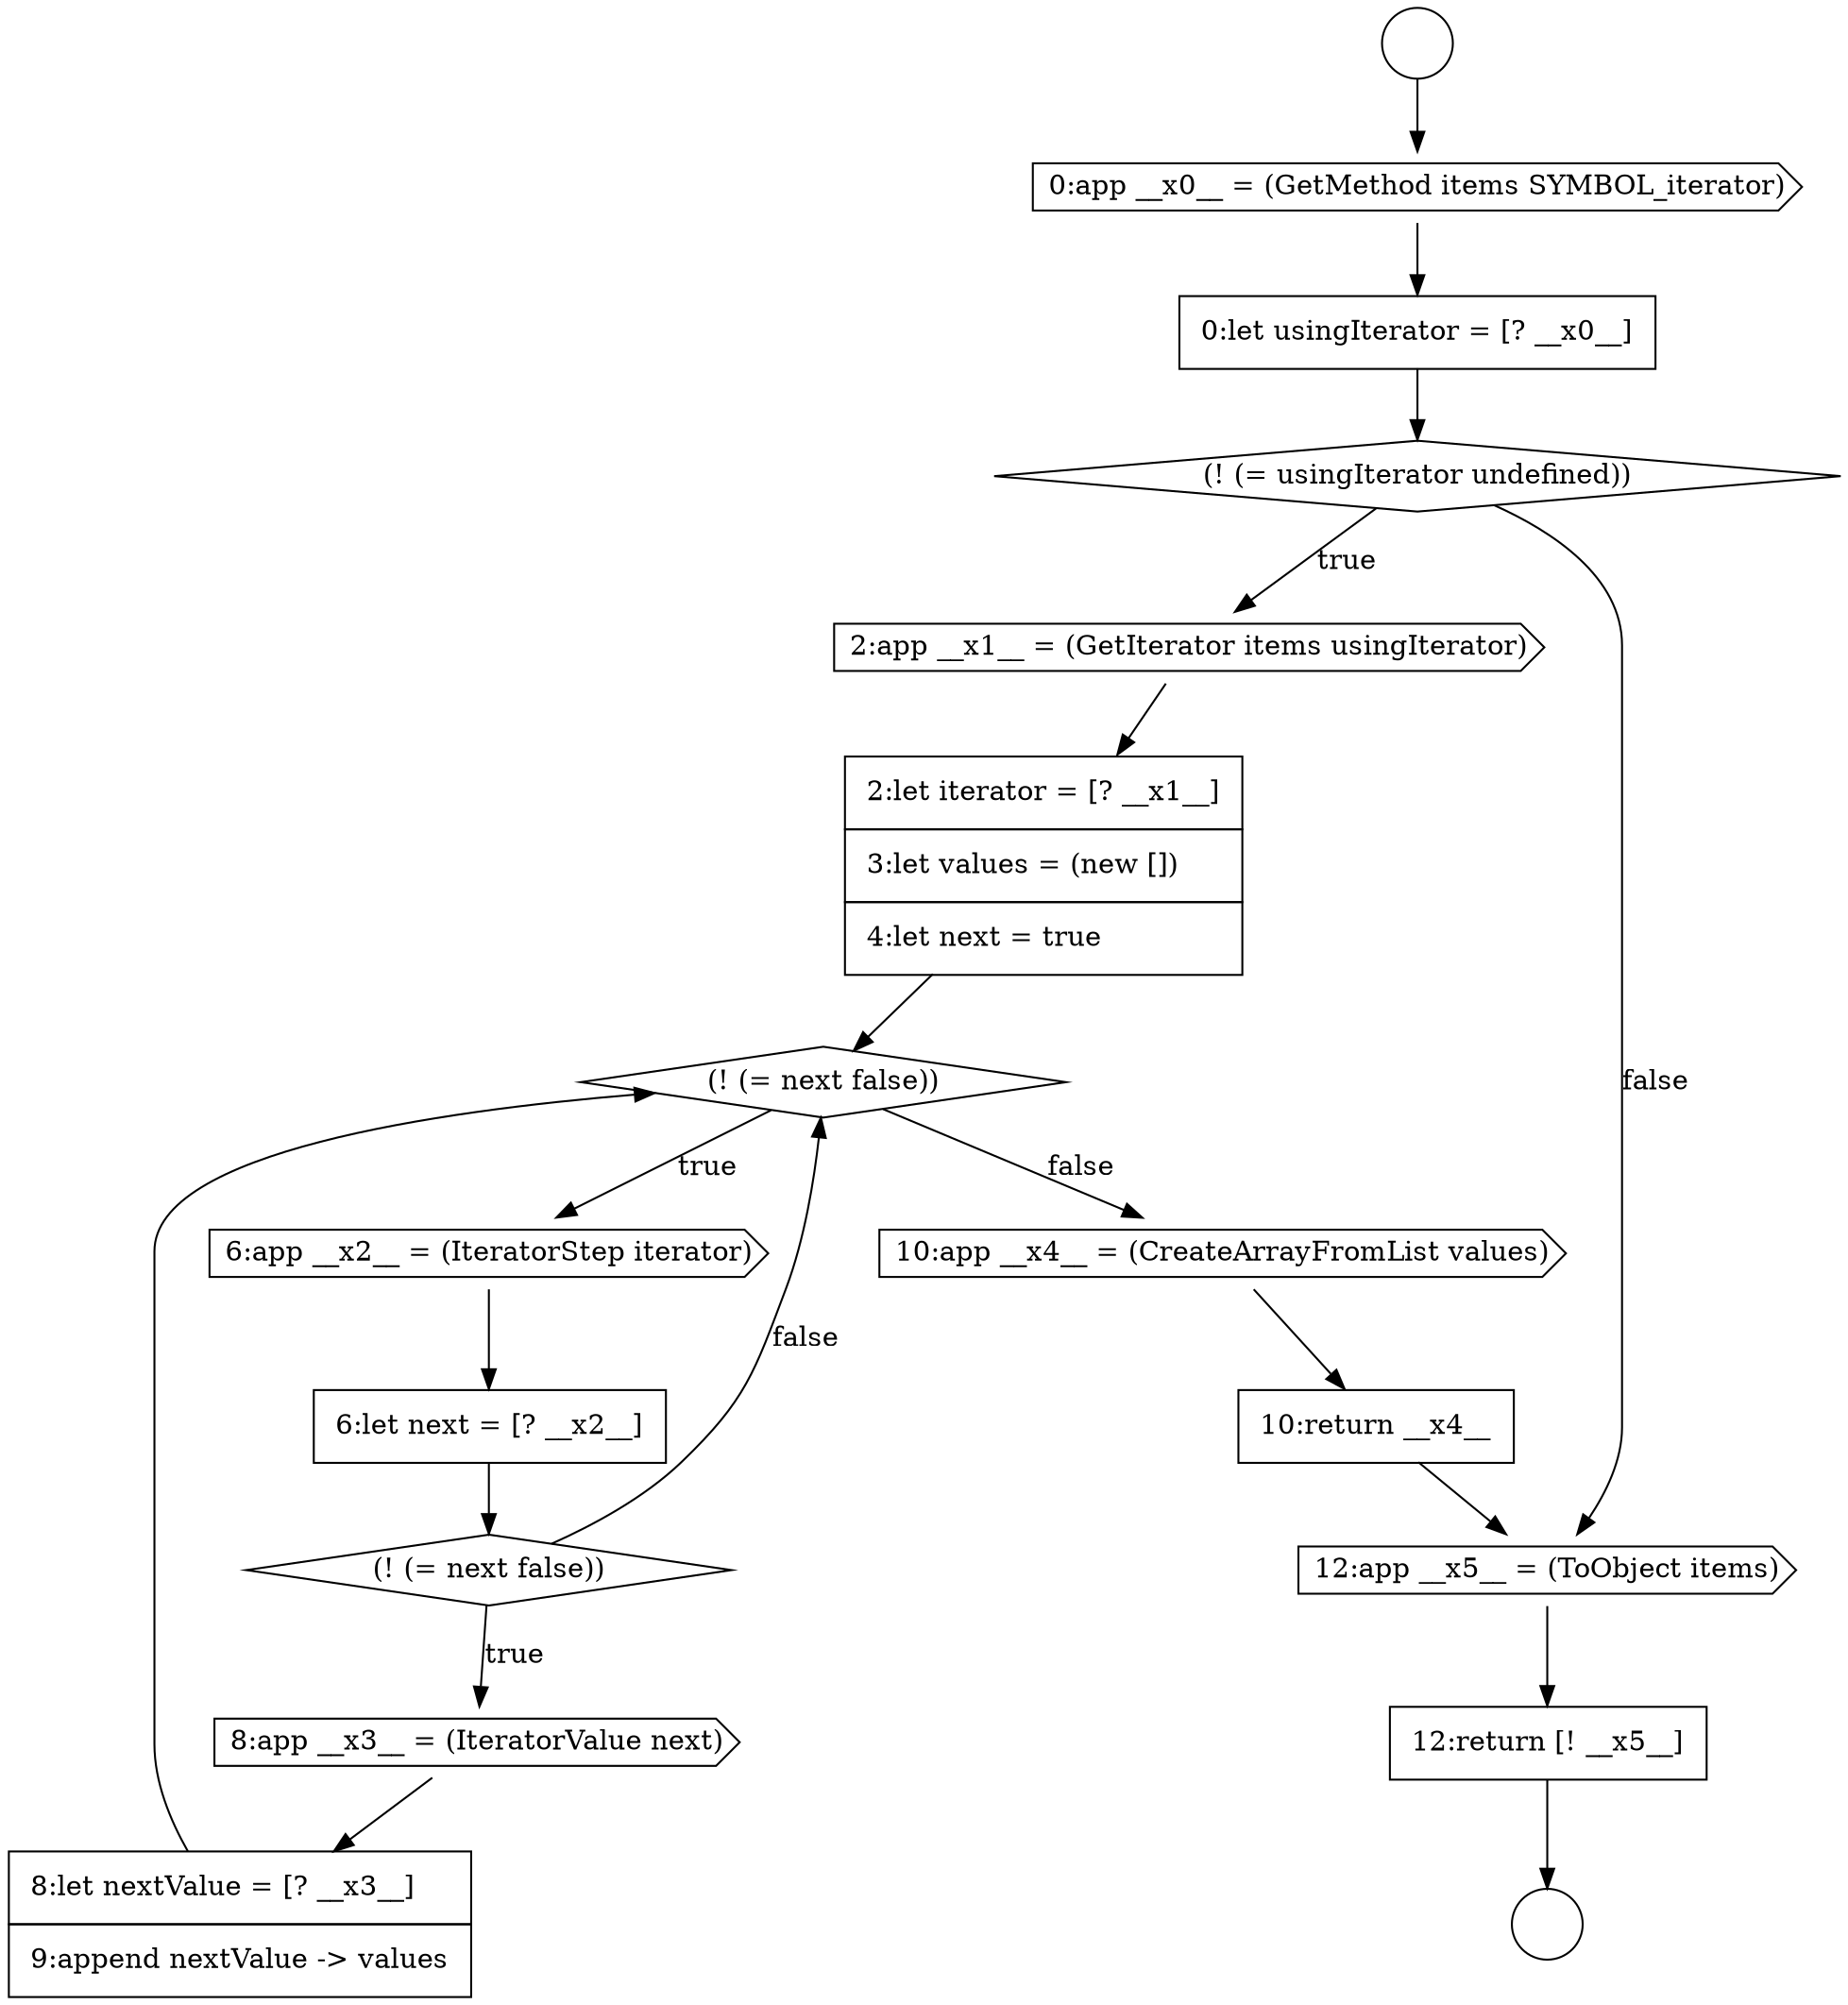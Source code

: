 digraph {
  node0 [shape=circle label=" " color="black" fillcolor="white" style=filled]
  node5 [shape=cds, label=<<font color="black">2:app __x1__ = (GetIterator items usingIterator)</font>> color="black" fillcolor="white" style=filled]
  node10 [shape=diamond, label=<<font color="black">(! (= next false))</font>> color="black" fillcolor="white" style=filled]
  node14 [shape=none, margin=0, label=<<font color="black">
    <table border="0" cellborder="1" cellspacing="0" cellpadding="10">
      <tr><td align="left">10:return __x4__</td></tr>
    </table>
  </font>> color="black" fillcolor="white" style=filled]
  node1 [shape=circle label=" " color="black" fillcolor="white" style=filled]
  node6 [shape=none, margin=0, label=<<font color="black">
    <table border="0" cellborder="1" cellspacing="0" cellpadding="10">
      <tr><td align="left">2:let iterator = [? __x1__]</td></tr>
      <tr><td align="left">3:let values = (new [])</td></tr>
      <tr><td align="left">4:let next = true</td></tr>
    </table>
  </font>> color="black" fillcolor="white" style=filled]
  node9 [shape=none, margin=0, label=<<font color="black">
    <table border="0" cellborder="1" cellspacing="0" cellpadding="10">
      <tr><td align="left">6:let next = [? __x2__]</td></tr>
    </table>
  </font>> color="black" fillcolor="white" style=filled]
  node13 [shape=cds, label=<<font color="black">10:app __x4__ = (CreateArrayFromList values)</font>> color="black" fillcolor="white" style=filled]
  node2 [shape=cds, label=<<font color="black">0:app __x0__ = (GetMethod items SYMBOL_iterator)</font>> color="black" fillcolor="white" style=filled]
  node12 [shape=none, margin=0, label=<<font color="black">
    <table border="0" cellborder="1" cellspacing="0" cellpadding="10">
      <tr><td align="left">8:let nextValue = [? __x3__]</td></tr>
      <tr><td align="left">9:append nextValue -&gt; values</td></tr>
    </table>
  </font>> color="black" fillcolor="white" style=filled]
  node7 [shape=diamond, label=<<font color="black">(! (= next false))</font>> color="black" fillcolor="white" style=filled]
  node3 [shape=none, margin=0, label=<<font color="black">
    <table border="0" cellborder="1" cellspacing="0" cellpadding="10">
      <tr><td align="left">0:let usingIterator = [? __x0__]</td></tr>
    </table>
  </font>> color="black" fillcolor="white" style=filled]
  node16 [shape=none, margin=0, label=<<font color="black">
    <table border="0" cellborder="1" cellspacing="0" cellpadding="10">
      <tr><td align="left">12:return [! __x5__]</td></tr>
    </table>
  </font>> color="black" fillcolor="white" style=filled]
  node11 [shape=cds, label=<<font color="black">8:app __x3__ = (IteratorValue next)</font>> color="black" fillcolor="white" style=filled]
  node8 [shape=cds, label=<<font color="black">6:app __x2__ = (IteratorStep iterator)</font>> color="black" fillcolor="white" style=filled]
  node4 [shape=diamond, label=<<font color="black">(! (= usingIterator undefined))</font>> color="black" fillcolor="white" style=filled]
  node15 [shape=cds, label=<<font color="black">12:app __x5__ = (ToObject items)</font>> color="black" fillcolor="white" style=filled]
  node12 -> node7 [ color="black"]
  node11 -> node12 [ color="black"]
  node13 -> node14 [ color="black"]
  node0 -> node2 [ color="black"]
  node6 -> node7 [ color="black"]
  node9 -> node10 [ color="black"]
  node4 -> node5 [label=<<font color="black">true</font>> color="black"]
  node4 -> node15 [label=<<font color="black">false</font>> color="black"]
  node8 -> node9 [ color="black"]
  node10 -> node11 [label=<<font color="black">true</font>> color="black"]
  node10 -> node7 [label=<<font color="black">false</font>> color="black"]
  node5 -> node6 [ color="black"]
  node16 -> node1 [ color="black"]
  node3 -> node4 [ color="black"]
  node2 -> node3 [ color="black"]
  node15 -> node16 [ color="black"]
  node7 -> node8 [label=<<font color="black">true</font>> color="black"]
  node7 -> node13 [label=<<font color="black">false</font>> color="black"]
  node14 -> node15 [ color="black"]
}

